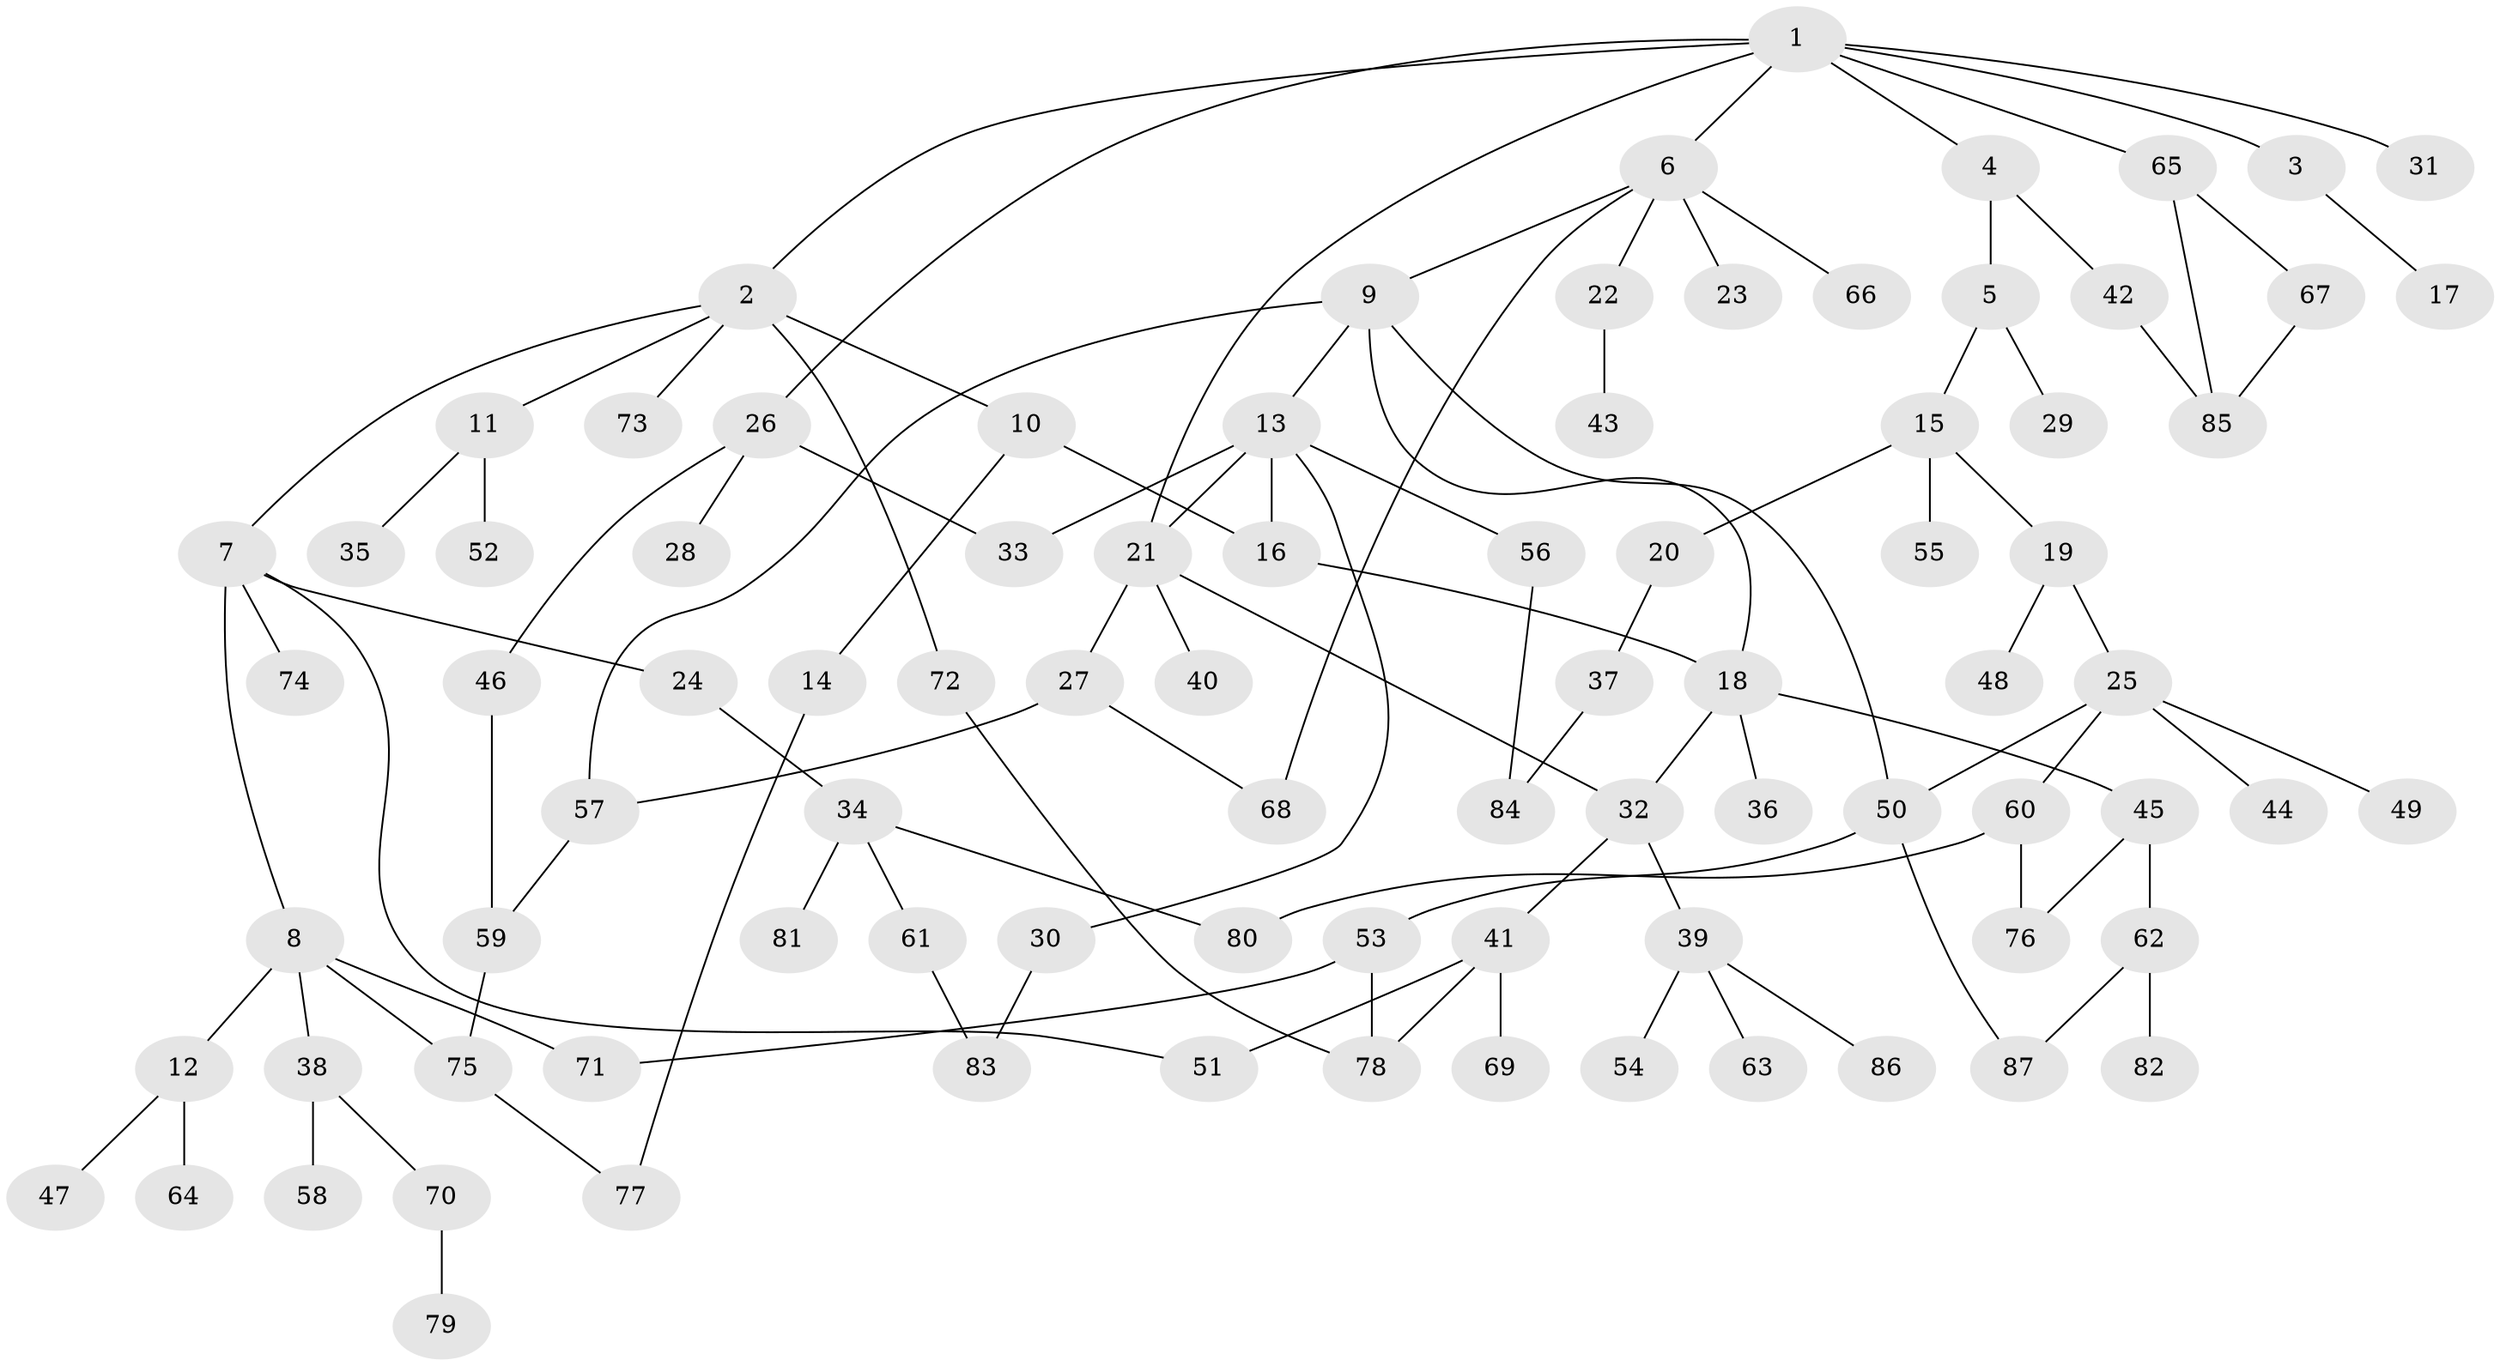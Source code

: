 // Generated by graph-tools (version 1.1) at 2025/34/03/09/25 02:34:33]
// undirected, 87 vertices, 108 edges
graph export_dot {
graph [start="1"]
  node [color=gray90,style=filled];
  1;
  2;
  3;
  4;
  5;
  6;
  7;
  8;
  9;
  10;
  11;
  12;
  13;
  14;
  15;
  16;
  17;
  18;
  19;
  20;
  21;
  22;
  23;
  24;
  25;
  26;
  27;
  28;
  29;
  30;
  31;
  32;
  33;
  34;
  35;
  36;
  37;
  38;
  39;
  40;
  41;
  42;
  43;
  44;
  45;
  46;
  47;
  48;
  49;
  50;
  51;
  52;
  53;
  54;
  55;
  56;
  57;
  58;
  59;
  60;
  61;
  62;
  63;
  64;
  65;
  66;
  67;
  68;
  69;
  70;
  71;
  72;
  73;
  74;
  75;
  76;
  77;
  78;
  79;
  80;
  81;
  82;
  83;
  84;
  85;
  86;
  87;
  1 -- 2;
  1 -- 3;
  1 -- 4;
  1 -- 6;
  1 -- 26;
  1 -- 31;
  1 -- 65;
  1 -- 21;
  2 -- 7;
  2 -- 10;
  2 -- 11;
  2 -- 72;
  2 -- 73;
  3 -- 17;
  4 -- 5;
  4 -- 42;
  5 -- 15;
  5 -- 29;
  6 -- 9;
  6 -- 22;
  6 -- 23;
  6 -- 66;
  6 -- 68;
  7 -- 8;
  7 -- 24;
  7 -- 74;
  7 -- 51;
  8 -- 12;
  8 -- 38;
  8 -- 75;
  8 -- 71;
  9 -- 13;
  9 -- 50;
  9 -- 57;
  9 -- 18;
  10 -- 14;
  10 -- 16;
  11 -- 35;
  11 -- 52;
  12 -- 47;
  12 -- 64;
  13 -- 21;
  13 -- 30;
  13 -- 56;
  13 -- 33;
  13 -- 16;
  14 -- 77;
  15 -- 19;
  15 -- 20;
  15 -- 55;
  16 -- 18;
  18 -- 32;
  18 -- 36;
  18 -- 45;
  19 -- 25;
  19 -- 48;
  20 -- 37;
  21 -- 27;
  21 -- 40;
  21 -- 32;
  22 -- 43;
  24 -- 34;
  25 -- 44;
  25 -- 49;
  25 -- 60;
  25 -- 50;
  26 -- 28;
  26 -- 33;
  26 -- 46;
  27 -- 57;
  27 -- 68;
  30 -- 83;
  32 -- 39;
  32 -- 41;
  34 -- 61;
  34 -- 80;
  34 -- 81;
  37 -- 84;
  38 -- 58;
  38 -- 70;
  39 -- 54;
  39 -- 63;
  39 -- 86;
  41 -- 51;
  41 -- 69;
  41 -- 78;
  42 -- 85;
  45 -- 62;
  45 -- 76;
  46 -- 59;
  50 -- 53;
  50 -- 87;
  53 -- 71;
  53 -- 78;
  56 -- 84;
  57 -- 59;
  59 -- 75;
  60 -- 80;
  60 -- 76;
  61 -- 83;
  62 -- 82;
  62 -- 87;
  65 -- 67;
  65 -- 85;
  67 -- 85;
  70 -- 79;
  72 -- 78;
  75 -- 77;
}
